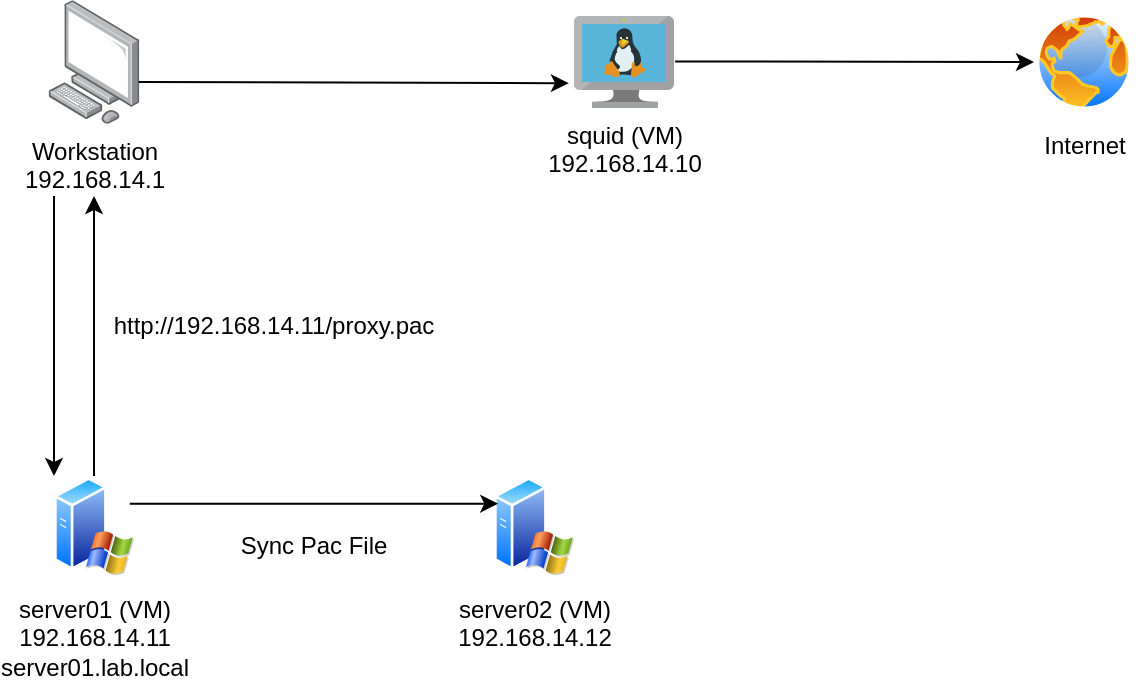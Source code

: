 <mxfile version="28.2.5">
  <diagram name="Page-1" id="TP_Cynwup3MvIJqHy0ty">
    <mxGraphModel dx="1810" dy="580" grid="1" gridSize="10" guides="1" tooltips="1" connect="1" arrows="1" fold="1" page="1" pageScale="1" pageWidth="827" pageHeight="1169" math="0" shadow="0">
      <root>
        <mxCell id="0" />
        <mxCell id="1" parent="0" />
        <mxCell id="fDWTSm_-TIUd4UwVjYYN-1" value="server01 (VM)&lt;div&gt;192.168.14.11&lt;/div&gt;&lt;div&gt;server01.lab.local&lt;/div&gt;" style="image;aspect=fixed;perimeter=ellipsePerimeter;html=1;align=center;shadow=0;dashed=0;spacingTop=3;image=img/lib/active_directory/windows_server_2.svg;" vertex="1" parent="1">
          <mxGeometry y="270" width="40" height="50" as="geometry" />
        </mxCell>
        <mxCell id="fDWTSm_-TIUd4UwVjYYN-2" value="server02 (VM)&lt;div&gt;192.168.14.12&lt;/div&gt;" style="image;aspect=fixed;perimeter=ellipsePerimeter;html=1;align=center;shadow=0;dashed=0;spacingTop=3;image=img/lib/active_directory/windows_server_2.svg;" vertex="1" parent="1">
          <mxGeometry x="220" y="270" width="40" height="50" as="geometry" />
        </mxCell>
        <mxCell id="fDWTSm_-TIUd4UwVjYYN-3" value="squid (VM)&lt;div&gt;192.168.14.10&lt;/div&gt;" style="image;sketch=0;aspect=fixed;html=1;points=[];align=center;fontSize=12;image=img/lib/mscae/VM_Linux.svg;" vertex="1" parent="1">
          <mxGeometry x="260" y="40" width="50" height="46" as="geometry" />
        </mxCell>
        <mxCell id="fDWTSm_-TIUd4UwVjYYN-4" value="Workstation&lt;div&gt;192.168.14.1&lt;/div&gt;" style="image;points=[];aspect=fixed;html=1;align=center;shadow=0;dashed=0;image=img/lib/allied_telesis/computer_and_terminals/Personal_Computer.svg;" vertex="1" parent="1">
          <mxGeometry x="-2.8" y="32.1" width="45.6" height="61.8" as="geometry" />
        </mxCell>
        <mxCell id="fDWTSm_-TIUd4UwVjYYN-5" value="" style="endArrow=classic;html=1;rounded=0;exitX=0.99;exitY=0.662;exitDx=0;exitDy=0;exitPerimeter=0;entryX=-0.051;entryY=0.73;entryDx=0;entryDy=0;entryPerimeter=0;" edge="1" parent="1" source="fDWTSm_-TIUd4UwVjYYN-4" target="fDWTSm_-TIUd4UwVjYYN-3">
          <mxGeometry width="50" height="50" relative="1" as="geometry">
            <mxPoint x="180" y="190" as="sourcePoint" />
            <mxPoint x="230" y="140" as="targetPoint" />
          </mxGeometry>
        </mxCell>
        <mxCell id="fDWTSm_-TIUd4UwVjYYN-6" value="" style="endArrow=classic;html=1;rounded=0;exitX=0.5;exitY=0;exitDx=0;exitDy=0;strokeColor=default;" edge="1" parent="1" source="fDWTSm_-TIUd4UwVjYYN-1">
          <mxGeometry width="50" height="50" relative="1" as="geometry">
            <mxPoint x="130" y="210" as="sourcePoint" />
            <mxPoint x="20" y="130" as="targetPoint" />
          </mxGeometry>
        </mxCell>
        <mxCell id="fDWTSm_-TIUd4UwVjYYN-7" value="http://192.168.14.11/proxy.pac" style="text;html=1;align=center;verticalAlign=middle;whiteSpace=wrap;rounded=0;" vertex="1" parent="1">
          <mxGeometry x="80" y="180" width="60" height="30" as="geometry" />
        </mxCell>
        <mxCell id="fDWTSm_-TIUd4UwVjYYN-9" value="" style="endArrow=classic;html=1;rounded=0;entryX=0;entryY=0;entryDx=0;entryDy=0;entryPerimeter=0;" edge="1" parent="1" target="fDWTSm_-TIUd4UwVjYYN-1">
          <mxGeometry width="50" height="50" relative="1" as="geometry">
            <mxPoint y="130" as="sourcePoint" />
            <mxPoint x="180" y="160" as="targetPoint" />
          </mxGeometry>
        </mxCell>
        <mxCell id="fDWTSm_-TIUd4UwVjYYN-11" value="Sync Pac File" style="text;html=1;align=center;verticalAlign=middle;whiteSpace=wrap;rounded=0;" vertex="1" parent="1">
          <mxGeometry x="90" y="290" width="80" height="30" as="geometry" />
        </mxCell>
        <mxCell id="fDWTSm_-TIUd4UwVjYYN-12" value="Internet" style="image;aspect=fixed;perimeter=ellipsePerimeter;html=1;align=center;shadow=0;dashed=0;spacingTop=3;image=img/lib/active_directory/internet_globe.svg;" vertex="1" parent="1">
          <mxGeometry x="490" y="38" width="50" height="50" as="geometry" />
        </mxCell>
        <mxCell id="fDWTSm_-TIUd4UwVjYYN-13" value="" style="endArrow=classic;html=1;rounded=0;exitX=1.011;exitY=0.494;exitDx=0;exitDy=0;exitPerimeter=0;entryX=0;entryY=0.5;entryDx=0;entryDy=0;" edge="1" parent="1" source="fDWTSm_-TIUd4UwVjYYN-3" target="fDWTSm_-TIUd4UwVjYYN-12">
          <mxGeometry width="50" height="50" relative="1" as="geometry">
            <mxPoint x="290" y="190" as="sourcePoint" />
            <mxPoint x="340" y="140" as="targetPoint" />
          </mxGeometry>
        </mxCell>
        <mxCell id="fDWTSm_-TIUd4UwVjYYN-14" value="" style="endArrow=classic;html=1;rounded=0;exitX=1;exitY=0.25;exitDx=0;exitDy=0;entryX=0;entryY=0.25;entryDx=0;entryDy=0;" edge="1" parent="1" source="fDWTSm_-TIUd4UwVjYYN-1" target="fDWTSm_-TIUd4UwVjYYN-2">
          <mxGeometry width="50" height="50" relative="1" as="geometry">
            <mxPoint x="310" y="270" as="sourcePoint" />
            <mxPoint x="360" y="220" as="targetPoint" />
          </mxGeometry>
        </mxCell>
      </root>
    </mxGraphModel>
  </diagram>
</mxfile>
